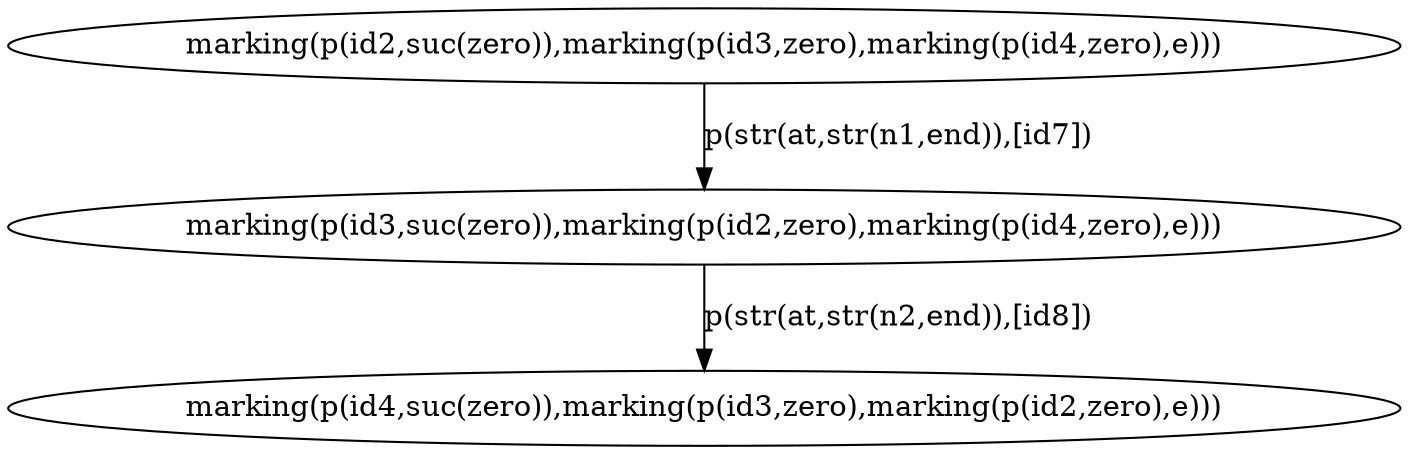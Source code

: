 digraph model_abc_xmi {
	node0[label="marking(p(id4,suc(zero)),marking(p(id3,zero),marking(p(id2,zero),e)))"];
	node1[label="marking(p(id2,suc(zero)),marking(p(id3,zero),marking(p(id4,zero),e)))"];
	node2[label="marking(p(id3,suc(zero)),marking(p(id2,zero),marking(p(id4,zero),e)))"];
	node2 -> node0[label="p(str(at,str(n2,end)),[id8])"];
	node1 -> node2[label="p(str(at,str(n1,end)),[id7])"];

}